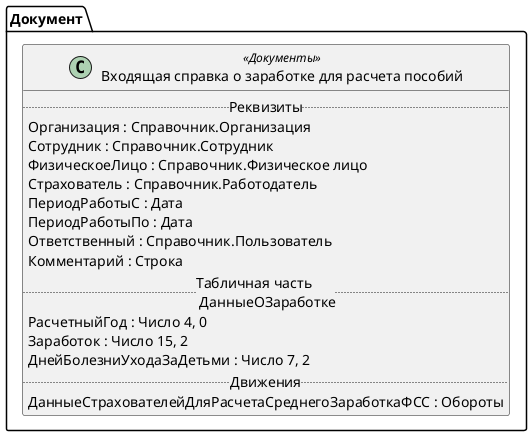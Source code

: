 ﻿@startuml ВходящаяСправкаОЗаработкеДляРасчетаПособий
'!include templates.wsd
'..\include templates.wsd
class Документ.ВходящаяСправкаОЗаработкеДляРасчетаПособий as "Входящая справка о заработке для расчета пособий" <<Документы>>
{
..Реквизиты..
Организация : Справочник.Организация
Сотрудник : Справочник.Сотрудник
ФизическоеЛицо : Справочник.Физическое лицо
Страхователь : Справочник.Работодатель
ПериодРаботыС : Дата
ПериодРаботыПо : Дата
Ответственный : Справочник.Пользователь
Комментарий : Строка
..Табличная часть \n ДанныеОЗаработке..
РасчетныйГод : Число 4, 0
Заработок : Число 15, 2
ДнейБолезниУходаЗаДетьми : Число 7, 2
..Движения..
ДанныеСтрахователейДляРасчетаСреднегоЗаработкаФСС : Обороты
}
@enduml
